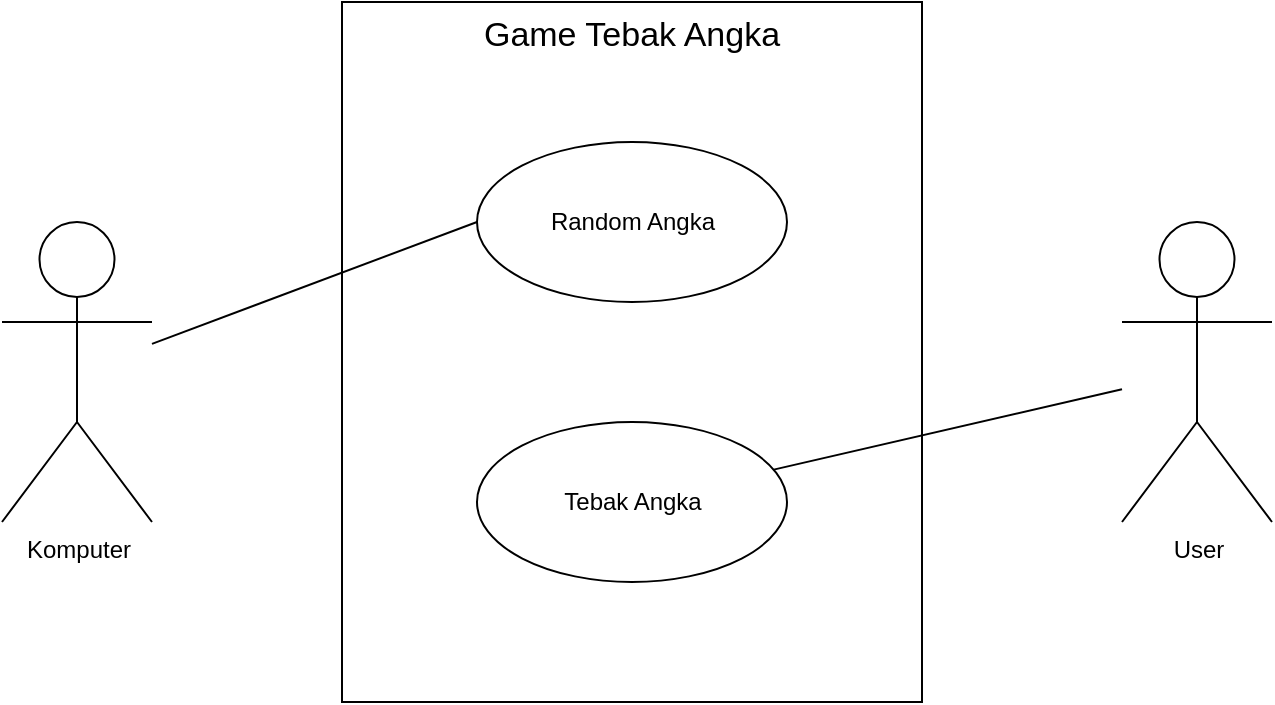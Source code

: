 <mxfile version="21.7.4" type="github">
  <diagram name="Page-1" id="jp3r_Lxd7qOVZv0NYCmw">
    <mxGraphModel dx="1245" dy="638" grid="1" gridSize="10" guides="1" tooltips="1" connect="1" arrows="1" fold="1" page="1" pageScale="1" pageWidth="1100" pageHeight="850" math="0" shadow="0">
      <root>
        <mxCell id="0" />
        <mxCell id="1" parent="0" />
        <mxCell id="y9E3qnG0v2pf7CJnatLh-1" value="Game Tebak Angka" style="rounded=0;whiteSpace=wrap;html=1;verticalAlign=top;fontSize=17;" vertex="1" parent="1">
          <mxGeometry x="350" y="130" width="290" height="350" as="geometry" />
        </mxCell>
        <mxCell id="y9E3qnG0v2pf7CJnatLh-2" value="Komputer" style="shape=umlActor;verticalLabelPosition=bottom;verticalAlign=top;html=1;outlineConnect=0;" vertex="1" parent="1">
          <mxGeometry x="180" y="240" width="75" height="150" as="geometry" />
        </mxCell>
        <mxCell id="y9E3qnG0v2pf7CJnatLh-3" value="User" style="shape=umlActor;verticalLabelPosition=bottom;verticalAlign=top;html=1;outlineConnect=0;" vertex="1" parent="1">
          <mxGeometry x="740" y="240" width="75" height="150" as="geometry" />
        </mxCell>
        <mxCell id="y9E3qnG0v2pf7CJnatLh-4" value="Random Angka" style="ellipse;whiteSpace=wrap;html=1;" vertex="1" parent="1">
          <mxGeometry x="417.5" y="200" width="155" height="80" as="geometry" />
        </mxCell>
        <mxCell id="y9E3qnG0v2pf7CJnatLh-5" value="Tebak Angka" style="ellipse;whiteSpace=wrap;html=1;" vertex="1" parent="1">
          <mxGeometry x="417.5" y="340" width="155" height="80" as="geometry" />
        </mxCell>
        <mxCell id="y9E3qnG0v2pf7CJnatLh-6" value="" style="endArrow=none;html=1;rounded=0;entryX=0;entryY=0.5;entryDx=0;entryDy=0;" edge="1" parent="1" source="y9E3qnG0v2pf7CJnatLh-2" target="y9E3qnG0v2pf7CJnatLh-4">
          <mxGeometry width="50" height="50" relative="1" as="geometry">
            <mxPoint x="520" y="350" as="sourcePoint" />
            <mxPoint x="570" y="300" as="targetPoint" />
          </mxGeometry>
        </mxCell>
        <mxCell id="y9E3qnG0v2pf7CJnatLh-7" value="" style="endArrow=none;html=1;rounded=0;" edge="1" parent="1" source="y9E3qnG0v2pf7CJnatLh-5" target="y9E3qnG0v2pf7CJnatLh-3">
          <mxGeometry width="50" height="50" relative="1" as="geometry">
            <mxPoint x="520" y="350" as="sourcePoint" />
            <mxPoint x="570" y="300" as="targetPoint" />
          </mxGeometry>
        </mxCell>
      </root>
    </mxGraphModel>
  </diagram>
</mxfile>
